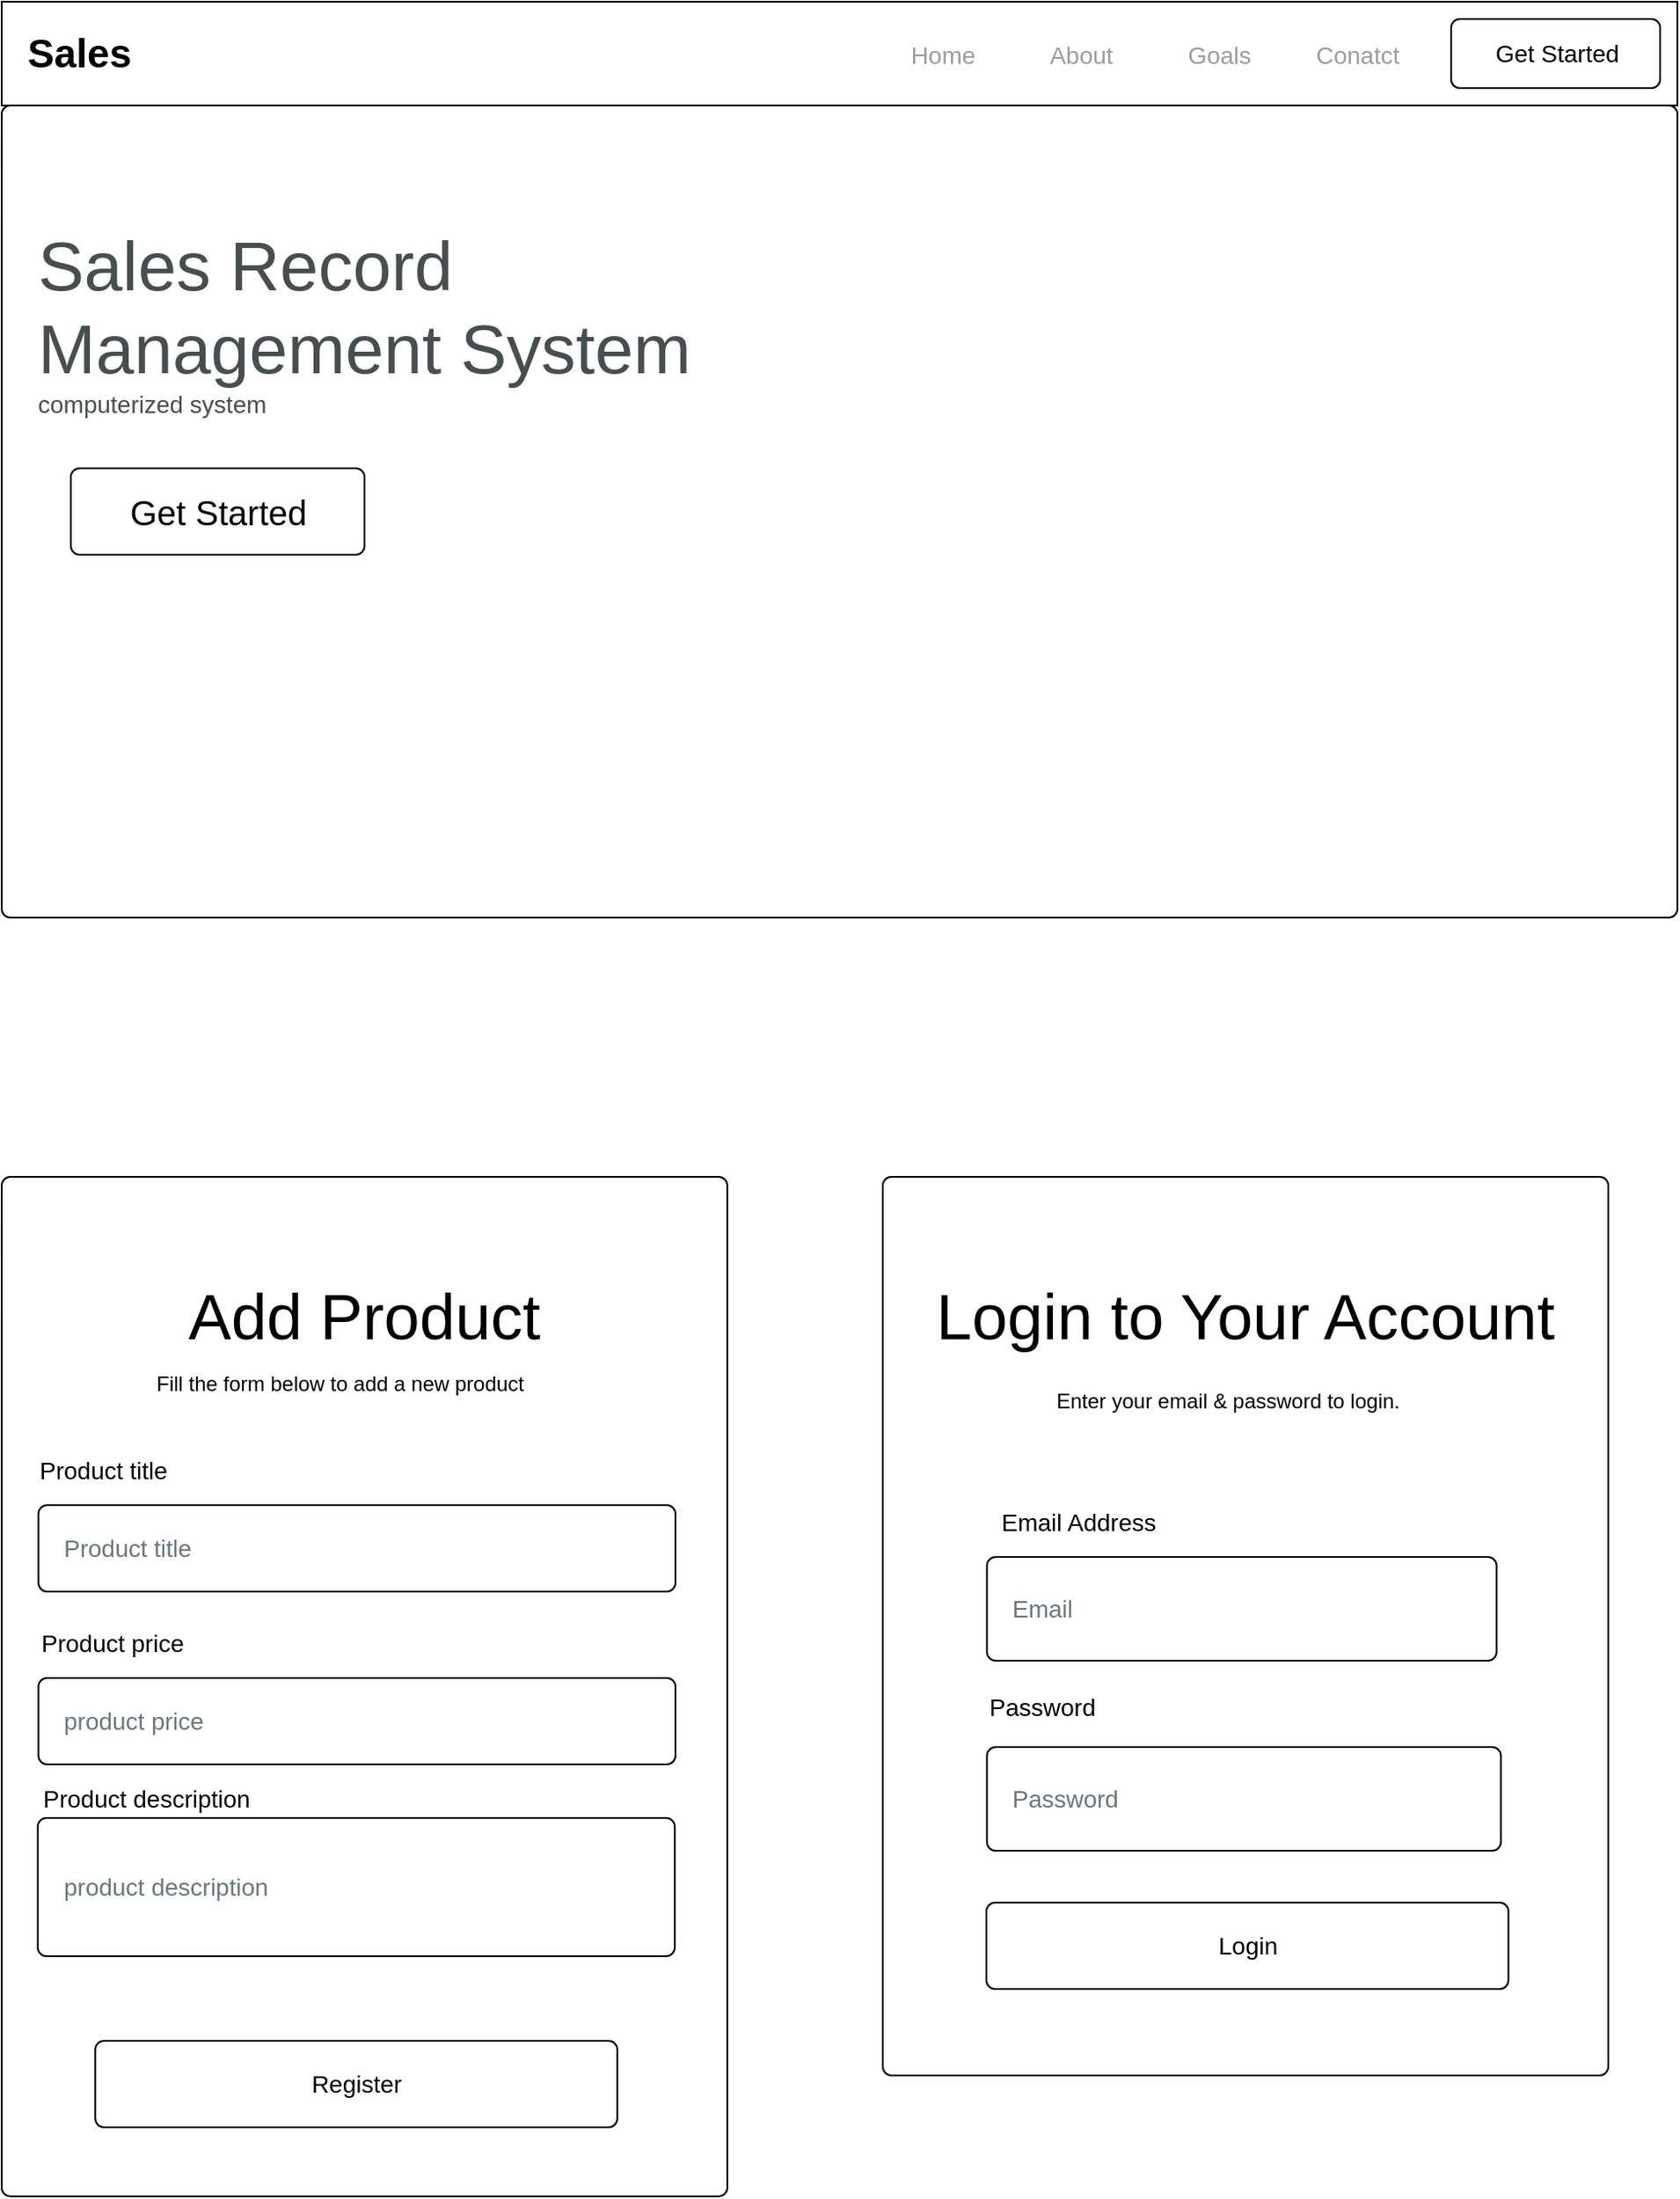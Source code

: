<mxfile version="13.9.9" type="device"><diagram name="Page-1" id="c9db0220-8083-56f3-ca83-edcdcd058819"><mxGraphModel dx="1217" dy="694" grid="1" gridSize="10" guides="1" tooltips="1" connect="1" arrows="1" fold="1" page="1" pageScale="1.5" pageWidth="826" pageHeight="1169" background="#ffffff" math="0" shadow="0"><root><mxCell id="0" style=";html=1;"/><mxCell id="1" style=";html=1;" parent="0"/><mxCell id="97ganRUcsxhfd1aJ40h8-5" value="&lt;span style=&quot;font-size: 37px&quot;&gt;Add Product&lt;/span&gt;" style="html=1;shadow=0;dashed=0;shape=mxgraph.bootstrap.rrect;rSize=5;html=1;whiteSpace=wrap;align=center;spacing=15;fontSize=14;verticalAlign=top;spacingTop=40;fillColor=none;" parent="1" vertex="1"><mxGeometry x="130" y="720" width="420" height="590" as="geometry"/></mxCell><mxCell id="BM7EaDVrK565p-_FQdqV-48" value="" style="html=1;shadow=0;dashed=0;shape=mxgraph.bootstrap.rrect;rSize=5;html=1;whiteSpace=wrap;align=center;spacing=15;fontSize=14;verticalAlign=top;spacingTop=40;fillColor=none;" parent="1" vertex="1"><mxGeometry x="130" y="100" width="970" height="470" as="geometry"/></mxCell><mxCell id="BM7EaDVrK565p-_FQdqV-41" value="&lt;b&gt;&lt;font style=&quot;font-size: 23px&quot;&gt;Sales&lt;/font&gt;&lt;/b&gt;" style="html=1;shadow=0;dashed=0;fontSize=16;align=left;spacing=15;fillColor=none;" parent="1" vertex="1"><mxGeometry x="130" y="40" width="970" height="60" as="geometry"/></mxCell><mxCell id="BM7EaDVrK565p-_FQdqV-43" value="Home" style="fillColor=none;strokeColor=none;fontSize=14;fontColor=#9A9DA0;align=center;" parent="BM7EaDVrK565p-_FQdqV-41" vertex="1"><mxGeometry width="70" height="40" relative="1" as="geometry"><mxPoint x="510" y="10" as="offset"/></mxGeometry></mxCell><mxCell id="BM7EaDVrK565p-_FQdqV-46" value="Get Started" style="html=1;shadow=0;dashed=0;shape=mxgraph.bootstrap.rrect;rSize=5;fontSize=14;fillColor=none;" parent="BM7EaDVrK565p-_FQdqV-41" vertex="1"><mxGeometry x="1" width="121" height="40" relative="1" as="geometry"><mxPoint x="-131" y="10" as="offset"/></mxGeometry></mxCell><mxCell id="eco-gutj8FAyUNhjs2tB-1" value="About" style="fillColor=none;strokeColor=none;fontSize=14;fontColor=#9A9DA0;align=center;" parent="BM7EaDVrK565p-_FQdqV-41" vertex="1"><mxGeometry x="590" y="10" width="70" height="40" as="geometry"/></mxCell><mxCell id="eco-gutj8FAyUNhjs2tB-2" value="Goals" style="fillColor=none;strokeColor=none;fontSize=14;fontColor=#9A9DA0;align=center;" parent="BM7EaDVrK565p-_FQdqV-41" vertex="1"><mxGeometry x="670" y="10" width="70" height="40" as="geometry"/></mxCell><mxCell id="eco-gutj8FAyUNhjs2tB-3" value="Conatct" style="fillColor=none;strokeColor=none;fontSize=14;fontColor=#9A9DA0;align=center;" parent="BM7EaDVrK565p-_FQdqV-41" vertex="1"><mxGeometry x="750" y="10" width="70" height="40" as="geometry"/></mxCell><mxCell id="97ganRUcsxhfd1aJ40h8-1" value="&lt;br&gt;&lt;br&gt;&lt;div style=&quot;text-align: left&quot;&gt;&lt;span style=&quot;font-size: 40px ; color: rgb(71 , 78 , 79) ; font-family: &amp;#34;helvetica&amp;#34;&quot;&gt;Sales Record Management System&lt;/span&gt;&lt;br&gt;&lt;/div&gt;&lt;span style=&quot;color: rgb(71 , 78 , 79) ; font-family: &amp;#34;helvetica&amp;#34; ; font-size: 14px ; font-style: normal ; font-weight: 400 ; letter-spacing: normal ; text-indent: 0px ; text-transform: none ; word-spacing: 0px ; display: inline ; float: none&quot;&gt;&lt;div style=&quot;text-align: left&quot;&gt;&lt;span&gt;computerized system&lt;/span&gt;&lt;/div&gt;&lt;/span&gt;" style="text;html=1;align=center;verticalAlign=middle;whiteSpace=wrap;rounded=0;" parent="1" vertex="1"><mxGeometry x="150" y="130" width="440" height="160" as="geometry"/></mxCell><mxCell id="97ganRUcsxhfd1aJ40h8-2" value="&lt;font style=&quot;font-size: 20px&quot; color=&quot;#000000&quot;&gt;Get Started&lt;/font&gt;" style="html=1;shadow=0;dashed=0;shape=mxgraph.bootstrap.rrect;rSize=5;fontSize=14;fontColor=#1CA5B8;fillColor=none;" parent="1" vertex="1"><mxGeometry x="170" y="310" width="170" height="50" as="geometry"/></mxCell><mxCell id="97ganRUcsxhfd1aJ40h8-6" value="Product title" style="html=1;shadow=0;dashed=0;shape=mxgraph.bootstrap.rrect;rSize=5;fillColor=none;align=left;spacing=15;fontSize=14;fontColor=#6C767D;" parent="1" vertex="1"><mxGeometry x="151.25" y="910" width="368.75" height="50" as="geometry"/></mxCell><mxCell id="97ganRUcsxhfd1aJ40h8-7" value="product price" style="html=1;shadow=0;dashed=0;shape=mxgraph.bootstrap.rrect;rSize=5;fillColor=none;align=left;spacing=15;fontSize=14;fontColor=#6C767D;" parent="1" vertex="1"><mxGeometry x="151.25" y="1010" width="368.75" height="50" as="geometry"/></mxCell><mxCell id="97ganRUcsxhfd1aJ40h8-8" value="Register" style="html=1;shadow=0;dashed=0;shape=mxgraph.bootstrap.rrect;rSize=5;align=center;fontSize=14;fillColor=none;" parent="1" vertex="1"><mxGeometry x="184.15" y="1220" width="302.19" height="50" as="geometry"/></mxCell><mxCell id="eco-gutj8FAyUNhjs2tB-4" value="&lt;font style=&quot;font-size: 14px&quot;&gt;Product title&lt;/font&gt;" style="text;html=1;strokeColor=none;fillColor=none;align=left;verticalAlign=middle;whiteSpace=wrap;rounded=0;" parent="1" vertex="1"><mxGeometry x="150.0" y="880" width="108.75" height="20" as="geometry"/></mxCell><mxCell id="eco-gutj8FAyUNhjs2tB-5" value="&lt;span style=&quot;font-size: 14px&quot;&gt;Product price&lt;/span&gt;" style="text;html=1;strokeColor=none;fillColor=none;align=left;verticalAlign=middle;whiteSpace=wrap;rounded=0;" parent="1" vertex="1"><mxGeometry x="151.25" y="980" width="108.75" height="20" as="geometry"/></mxCell><mxCell id="eco-gutj8FAyUNhjs2tB-6" value="Fill the form below to add a new product" style="text;align=center;verticalAlign=middle;rounded=0;whiteSpace=wrap;html=1;" parent="1" vertex="1"><mxGeometry x="155.63" y="830" width="340" height="20" as="geometry"/></mxCell><mxCell id="AfZ26Ua7JJM-muGSnrNk-1" value="&lt;span style=&quot;font-size: 37px&quot;&gt;Login to Your Account&lt;/span&gt;&lt;br&gt;&lt;div style=&quot;text-align: left ; font-size: 17px&quot;&gt;&lt;br&gt;&lt;/div&gt;" style="html=1;shadow=0;dashed=0;shape=mxgraph.bootstrap.rrect;rSize=5;html=1;whiteSpace=wrap;align=center;spacing=15;fontSize=14;verticalAlign=top;spacingTop=40;fillColor=none;" parent="1" vertex="1"><mxGeometry x="640" y="720" width="420" height="520" as="geometry"/></mxCell><mxCell id="AfZ26Ua7JJM-muGSnrNk-2" value="Email" style="html=1;shadow=0;dashed=0;shape=mxgraph.bootstrap.rrect;rSize=5;fillColor=none;align=left;spacing=15;fontSize=14;fontColor=#6C767D;" parent="1" vertex="1"><mxGeometry x="700.31" y="940" width="295" height="60" as="geometry"/></mxCell><mxCell id="AfZ26Ua7JJM-muGSnrNk-3" value="Password" style="html=1;shadow=0;dashed=0;shape=mxgraph.bootstrap.rrect;rSize=5;fillColor=none;align=left;spacing=15;fontSize=14;fontColor=#6C767D;" parent="1" vertex="1"><mxGeometry x="700.31" y="1050" width="297.5" height="60" as="geometry"/></mxCell><mxCell id="AfZ26Ua7JJM-muGSnrNk-4" value="Login" style="html=1;shadow=0;dashed=0;shape=mxgraph.bootstrap.rrect;rSize=5;align=center;fontSize=14;fillColor=none;" parent="1" vertex="1"><mxGeometry x="700" y="1140" width="302.19" height="50" as="geometry"/></mxCell><mxCell id="AfZ26Ua7JJM-muGSnrNk-5" value="&lt;font style=&quot;font-size: 14px&quot;&gt;Email Address&lt;/font&gt;" style="text;html=1;strokeColor=none;fillColor=none;align=center;verticalAlign=middle;whiteSpace=wrap;rounded=0;" parent="1" vertex="1"><mxGeometry x="699.06" y="910" width="108.75" height="20" as="geometry"/></mxCell><mxCell id="AfZ26Ua7JJM-muGSnrNk-6" value="&lt;font style=&quot;font-size: 14px&quot;&gt;Password&lt;/font&gt;" style="text;html=1;strokeColor=none;fillColor=none;align=center;verticalAlign=middle;whiteSpace=wrap;rounded=0;" parent="1" vertex="1"><mxGeometry x="677.81" y="1017" width="108.75" height="20" as="geometry"/></mxCell><mxCell id="AfZ26Ua7JJM-muGSnrNk-7" value="Enter your email &amp;amp; password to login." style="text;align=center;verticalAlign=middle;rounded=0;whiteSpace=wrap;html=1;" parent="1" vertex="1"><mxGeometry x="670" y="840" width="340" height="20" as="geometry"/></mxCell><mxCell id="AfZ26Ua7JJM-muGSnrNk-8" value="product description" style="html=1;shadow=0;dashed=0;shape=mxgraph.bootstrap.rrect;rSize=5;fillColor=none;align=left;spacing=15;fontSize=14;fontColor=#6C767D;" parent="1" vertex="1"><mxGeometry x="150.87" y="1091" width="368.75" height="80" as="geometry"/></mxCell><mxCell id="AfZ26Ua7JJM-muGSnrNk-9" value="&lt;span style=&quot;font-size: 14px&quot;&gt;Product description&lt;/span&gt;" style="text;html=1;strokeColor=none;fillColor=none;align=left;verticalAlign=middle;whiteSpace=wrap;rounded=0;" parent="1" vertex="1"><mxGeometry x="151.63" y="1070" width="128.37" height="20" as="geometry"/></mxCell></root></mxGraphModel></diagram></mxfile>